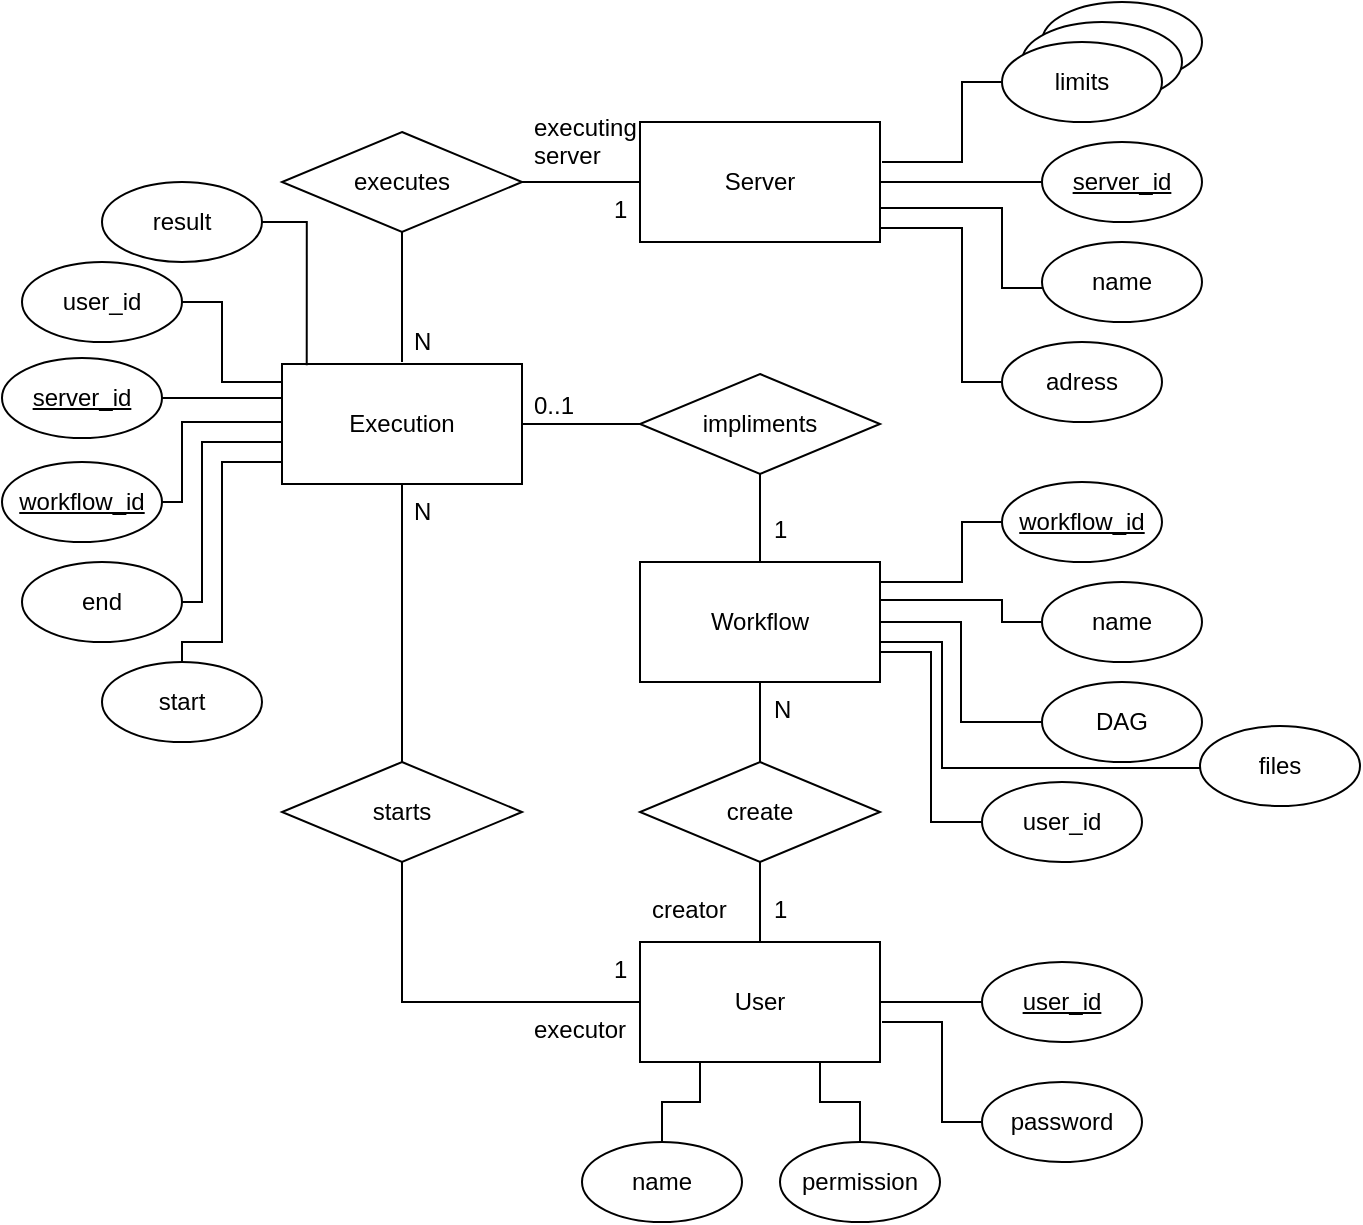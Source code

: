 <mxfile version="15.9.4" type="device"><diagram id="R2lEEEUBdFMjLlhIrx00" name="Page-1"><mxGraphModel dx="1052" dy="706" grid="1" gridSize="10" guides="1" tooltips="1" connect="1" arrows="1" fold="1" page="1" pageScale="1" pageWidth="850" pageHeight="1100" background="none" math="0" shadow="0" extFonts="Permanent Marker^https://fonts.googleapis.com/css?family=Permanent+Marker"><root><mxCell id="0"/><mxCell id="1" parent="0"/><mxCell id="A2w-pQ9t_3ra4QmnTW0P-41" style="edgeStyle=orthogonalEdgeStyle;rounded=0;orthogonalLoop=1;jettySize=auto;html=1;entryX=0.5;entryY=1;entryDx=0;entryDy=0;endArrow=none;endFill=0;targetPerimeterSpacing=0;" parent="1" source="A2w-pQ9t_3ra4QmnTW0P-2" target="A2w-pQ9t_3ra4QmnTW0P-37" edge="1"><mxGeometry relative="1" as="geometry"/></mxCell><mxCell id="A2w-pQ9t_3ra4QmnTW0P-2" value="User" style="rounded=0;whiteSpace=wrap;html=1;" parent="1" vertex="1"><mxGeometry x="359" y="520" width="120" height="60" as="geometry"/></mxCell><mxCell id="A2w-pQ9t_3ra4QmnTW0P-3" value="Server" style="rounded=0;whiteSpace=wrap;html=1;" parent="1" vertex="1"><mxGeometry x="359" y="110" width="120" height="60" as="geometry"/></mxCell><mxCell id="A2w-pQ9t_3ra4QmnTW0P-42" style="edgeStyle=orthogonalEdgeStyle;rounded=0;orthogonalLoop=1;jettySize=auto;html=1;entryX=0.5;entryY=0;entryDx=0;entryDy=0;endArrow=none;endFill=0;" parent="1" source="A2w-pQ9t_3ra4QmnTW0P-4" target="A2w-pQ9t_3ra4QmnTW0P-37" edge="1"><mxGeometry relative="1" as="geometry"/></mxCell><mxCell id="A2w-pQ9t_3ra4QmnTW0P-4" value="Workflow" style="rounded=0;whiteSpace=wrap;html=1;" parent="1" vertex="1"><mxGeometry x="359" y="330" width="120" height="60" as="geometry"/></mxCell><mxCell id="A2w-pQ9t_3ra4QmnTW0P-21" style="edgeStyle=orthogonalEdgeStyle;rounded=0;orthogonalLoop=1;jettySize=auto;html=1;entryX=1;entryY=0.5;entryDx=0;entryDy=0;endArrow=none;endFill=0;" parent="1" source="A2w-pQ9t_3ra4QmnTW0P-12" target="A2w-pQ9t_3ra4QmnTW0P-3" edge="1"><mxGeometry relative="1" as="geometry"><Array as="points"><mxPoint x="510" y="140"/><mxPoint x="510" y="140"/></Array></mxGeometry></mxCell><mxCell id="A2w-pQ9t_3ra4QmnTW0P-12" value="&lt;u&gt;server_id&lt;/u&gt;" style="ellipse;whiteSpace=wrap;html=1;glass=0;" parent="1" vertex="1"><mxGeometry x="560" y="120" width="80" height="40" as="geometry"/></mxCell><mxCell id="A2w-pQ9t_3ra4QmnTW0P-13" value="&lt;div&gt;limits&lt;/div&gt;" style="ellipse;whiteSpace=wrap;html=1;glass=0;" parent="1" vertex="1"><mxGeometry x="560" y="50" width="80" height="40" as="geometry"/></mxCell><mxCell id="A2w-pQ9t_3ra4QmnTW0P-22" style="edgeStyle=orthogonalEdgeStyle;rounded=0;orthogonalLoop=1;jettySize=auto;html=1;endArrow=none;endFill=0;" parent="1" edge="1"><mxGeometry relative="1" as="geometry"><mxPoint x="560" y="193" as="sourcePoint"/><mxPoint x="500" y="153" as="targetPoint"/><Array as="points"><mxPoint x="540" y="193"/><mxPoint x="540" y="153"/><mxPoint x="479" y="153"/></Array></mxGeometry></mxCell><mxCell id="A2w-pQ9t_3ra4QmnTW0P-14" value="name" style="ellipse;whiteSpace=wrap;html=1;glass=0;" parent="1" vertex="1"><mxGeometry x="560" y="170" width="80" height="40" as="geometry"/></mxCell><mxCell id="A2w-pQ9t_3ra4QmnTW0P-23" style="edgeStyle=orthogonalEdgeStyle;rounded=0;orthogonalLoop=1;jettySize=auto;html=1;entryX=1;entryY=0.883;entryDx=0;entryDy=0;entryPerimeter=0;endArrow=none;endFill=0;" parent="1" source="A2w-pQ9t_3ra4QmnTW0P-15" target="A2w-pQ9t_3ra4QmnTW0P-3" edge="1"><mxGeometry relative="1" as="geometry"><Array as="points"><mxPoint x="520" y="240"/><mxPoint x="520" y="163"/></Array></mxGeometry></mxCell><mxCell id="A2w-pQ9t_3ra4QmnTW0P-15" value="adress" style="ellipse;whiteSpace=wrap;html=1;glass=0;" parent="1" vertex="1"><mxGeometry x="540" y="220" width="80" height="40" as="geometry"/></mxCell><mxCell id="A2w-pQ9t_3ra4QmnTW0P-17" value="&lt;div&gt;limits&lt;/div&gt;" style="ellipse;whiteSpace=wrap;html=1;glass=0;" parent="1" vertex="1"><mxGeometry x="550" y="60" width="80" height="40" as="geometry"/></mxCell><mxCell id="A2w-pQ9t_3ra4QmnTW0P-20" style="edgeStyle=orthogonalEdgeStyle;rounded=0;orthogonalLoop=1;jettySize=auto;html=1;endArrow=none;endFill=0;" parent="1" source="A2w-pQ9t_3ra4QmnTW0P-18" edge="1"><mxGeometry relative="1" as="geometry"><mxPoint x="480" y="130" as="targetPoint"/><Array as="points"><mxPoint x="520" y="90"/><mxPoint x="520" y="130"/><mxPoint x="480" y="130"/></Array></mxGeometry></mxCell><mxCell id="A2w-pQ9t_3ra4QmnTW0P-18" value="&lt;div&gt;limits&lt;/div&gt;" style="ellipse;whiteSpace=wrap;html=1;glass=0;" parent="1" vertex="1"><mxGeometry x="540" y="70" width="80" height="40" as="geometry"/></mxCell><mxCell id="A2w-pQ9t_3ra4QmnTW0P-54" style="edgeStyle=orthogonalEdgeStyle;rounded=0;orthogonalLoop=1;jettySize=auto;html=1;entryX=0.5;entryY=0;entryDx=0;entryDy=0;endArrow=none;endFill=0;targetPerimeterSpacing=0;" parent="1" source="A2w-pQ9t_3ra4QmnTW0P-24" target="A2w-pQ9t_3ra4QmnTW0P-53" edge="1"><mxGeometry relative="1" as="geometry"/></mxCell><mxCell id="A2w-pQ9t_3ra4QmnTW0P-24" value="Execution" style="rounded=0;whiteSpace=wrap;html=1;glass=0;" parent="1" vertex="1"><mxGeometry x="180" y="231" width="120" height="60" as="geometry"/></mxCell><mxCell id="A2w-pQ9t_3ra4QmnTW0P-51" style="edgeStyle=orthogonalEdgeStyle;rounded=0;orthogonalLoop=1;jettySize=auto;html=1;endArrow=none;endFill=0;targetPerimeterSpacing=0;" parent="1" source="A2w-pQ9t_3ra4QmnTW0P-25" edge="1"><mxGeometry relative="1" as="geometry"><mxPoint x="240" y="230" as="targetPoint"/></mxGeometry></mxCell><mxCell id="A2w-pQ9t_3ra4QmnTW0P-52" style="edgeStyle=orthogonalEdgeStyle;rounded=0;orthogonalLoop=1;jettySize=auto;html=1;entryX=0;entryY=0.5;entryDx=0;entryDy=0;endArrow=none;endFill=0;targetPerimeterSpacing=0;" parent="1" source="A2w-pQ9t_3ra4QmnTW0P-25" target="A2w-pQ9t_3ra4QmnTW0P-3" edge="1"><mxGeometry relative="1" as="geometry"/></mxCell><mxCell id="A2w-pQ9t_3ra4QmnTW0P-25" value="executes" style="rhombus;whiteSpace=wrap;html=1;" parent="1" vertex="1"><mxGeometry x="180" y="115" width="120" height="50" as="geometry"/></mxCell><mxCell id="A2w-pQ9t_3ra4QmnTW0P-46" style="edgeStyle=orthogonalEdgeStyle;rounded=0;orthogonalLoop=1;jettySize=auto;html=1;endArrow=none;endFill=0;targetPerimeterSpacing=0;" parent="1" source="A2w-pQ9t_3ra4QmnTW0P-26" edge="1"><mxGeometry relative="1" as="geometry"><mxPoint x="180" y="240" as="targetPoint"/><Array as="points"><mxPoint x="150" y="200"/><mxPoint x="150" y="240"/></Array></mxGeometry></mxCell><mxCell id="A2w-pQ9t_3ra4QmnTW0P-26" value="user_id" style="ellipse;whiteSpace=wrap;html=1;glass=0;" parent="1" vertex="1"><mxGeometry x="50" y="180" width="80" height="40" as="geometry"/></mxCell><mxCell id="A2w-pQ9t_3ra4QmnTW0P-45" style="edgeStyle=orthogonalEdgeStyle;rounded=0;orthogonalLoop=1;jettySize=auto;html=1;endArrow=none;endFill=0;targetPerimeterSpacing=0;" parent="1" source="A2w-pQ9t_3ra4QmnTW0P-27" edge="1"><mxGeometry relative="1" as="geometry"><mxPoint x="180" y="248" as="targetPoint"/></mxGeometry></mxCell><mxCell id="A2w-pQ9t_3ra4QmnTW0P-27" value="&lt;u&gt;server_id&lt;/u&gt;" style="ellipse;whiteSpace=wrap;html=1;glass=0;" parent="1" vertex="1"><mxGeometry x="40" y="228" width="80" height="40" as="geometry"/></mxCell><mxCell id="A2w-pQ9t_3ra4QmnTW0P-44" style="edgeStyle=orthogonalEdgeStyle;rounded=0;orthogonalLoop=1;jettySize=auto;html=1;endArrow=none;endFill=0;targetPerimeterSpacing=0;" parent="1" source="A2w-pQ9t_3ra4QmnTW0P-28" edge="1"><mxGeometry relative="1" as="geometry"><mxPoint x="180" y="260" as="targetPoint"/><Array as="points"><mxPoint x="130" y="300"/><mxPoint x="130" y="260"/></Array></mxGeometry></mxCell><mxCell id="A2w-pQ9t_3ra4QmnTW0P-28" value="&lt;u&gt;workflow_id&lt;/u&gt;" style="ellipse;whiteSpace=wrap;html=1;glass=0;" parent="1" vertex="1"><mxGeometry x="40" y="280" width="80" height="40" as="geometry"/></mxCell><mxCell id="A2w-pQ9t_3ra4QmnTW0P-60" style="edgeStyle=orthogonalEdgeStyle;rounded=0;orthogonalLoop=1;jettySize=auto;html=1;entryX=1;entryY=0.25;entryDx=0;entryDy=0;endArrow=none;endFill=0;targetPerimeterSpacing=0;exitX=0;exitY=0.5;exitDx=0;exitDy=0;" parent="1" source="A2w-pQ9t_3ra4QmnTW0P-29" edge="1"><mxGeometry relative="1" as="geometry"><mxPoint x="560" y="364" as="sourcePoint"/><mxPoint x="479" y="349" as="targetPoint"/><Array as="points"><mxPoint x="540" y="360"/><mxPoint x="540" y="349"/></Array></mxGeometry></mxCell><mxCell id="A2w-pQ9t_3ra4QmnTW0P-29" value="name" style="ellipse;whiteSpace=wrap;html=1;glass=0;" parent="1" vertex="1"><mxGeometry x="560" y="340" width="80" height="40" as="geometry"/></mxCell><mxCell id="A2w-pQ9t_3ra4QmnTW0P-61" style="edgeStyle=orthogonalEdgeStyle;rounded=0;orthogonalLoop=1;jettySize=auto;html=1;entryX=1;entryY=0.5;entryDx=0;entryDy=0;endArrow=none;endFill=0;targetPerimeterSpacing=0;" parent="1" source="A2w-pQ9t_3ra4QmnTW0P-30" target="A2w-pQ9t_3ra4QmnTW0P-4" edge="1"><mxGeometry relative="1" as="geometry"/></mxCell><mxCell id="A2w-pQ9t_3ra4QmnTW0P-30" value="DAG" style="ellipse;whiteSpace=wrap;html=1;glass=0;" parent="1" vertex="1"><mxGeometry x="560" y="390" width="80" height="40" as="geometry"/></mxCell><mxCell id="A2w-pQ9t_3ra4QmnTW0P-47" style="edgeStyle=orthogonalEdgeStyle;rounded=0;orthogonalLoop=1;jettySize=auto;html=1;endArrow=none;endFill=0;targetPerimeterSpacing=0;exitX=0.5;exitY=0;exitDx=0;exitDy=0;" parent="1" source="A2w-pQ9t_3ra4QmnTW0P-31" edge="1"><mxGeometry relative="1" as="geometry"><mxPoint x="180" y="280" as="targetPoint"/><Array as="points"><mxPoint x="130" y="370"/><mxPoint x="150" y="370"/><mxPoint x="150" y="280"/></Array></mxGeometry></mxCell><mxCell id="A2w-pQ9t_3ra4QmnTW0P-31" value="start" style="ellipse;whiteSpace=wrap;html=1;glass=0;" parent="1" vertex="1"><mxGeometry x="90" y="380" width="80" height="40" as="geometry"/></mxCell><mxCell id="A2w-pQ9t_3ra4QmnTW0P-43" style="edgeStyle=orthogonalEdgeStyle;rounded=0;orthogonalLoop=1;jettySize=auto;html=1;entryX=0;entryY=0.75;entryDx=0;entryDy=0;endArrow=none;endFill=0;targetPerimeterSpacing=0;" parent="1" edge="1"><mxGeometry relative="1" as="geometry"><mxPoint x="130" y="350" as="sourcePoint"/><mxPoint x="180" y="270" as="targetPoint"/><Array as="points"><mxPoint x="140" y="350"/><mxPoint x="140" y="270"/></Array></mxGeometry></mxCell><mxCell id="A2w-pQ9t_3ra4QmnTW0P-32" value="end" style="ellipse;whiteSpace=wrap;html=1;glass=0;" parent="1" vertex="1"><mxGeometry x="50" y="330" width="80" height="40" as="geometry"/></mxCell><mxCell id="A2w-pQ9t_3ra4QmnTW0P-59" style="edgeStyle=orthogonalEdgeStyle;rounded=0;orthogonalLoop=1;jettySize=auto;html=1;entryX=1;entryY=0;entryDx=0;entryDy=0;endArrow=none;endFill=0;targetPerimeterSpacing=0;" parent="1" source="A2w-pQ9t_3ra4QmnTW0P-33" target="A2w-pQ9t_3ra4QmnTW0P-4" edge="1"><mxGeometry relative="1" as="geometry"><Array as="points"><mxPoint x="520" y="310"/><mxPoint x="520" y="340"/><mxPoint x="479" y="340"/></Array></mxGeometry></mxCell><mxCell id="A2w-pQ9t_3ra4QmnTW0P-33" value="&lt;u&gt;workflow_id&lt;/u&gt;" style="ellipse;whiteSpace=wrap;html=1;glass=0;" parent="1" vertex="1"><mxGeometry x="540" y="290" width="80" height="40" as="geometry"/></mxCell><mxCell id="A2w-pQ9t_3ra4QmnTW0P-63" style="edgeStyle=orthogonalEdgeStyle;rounded=0;orthogonalLoop=1;jettySize=auto;html=1;entryX=1;entryY=0.75;entryDx=0;entryDy=0;endArrow=none;endFill=0;targetPerimeterSpacing=0;" parent="1" source="A2w-pQ9t_3ra4QmnTW0P-34" target="A2w-pQ9t_3ra4QmnTW0P-4" edge="1"><mxGeometry relative="1" as="geometry"/></mxCell><mxCell id="A2w-pQ9t_3ra4QmnTW0P-34" value="user_id" style="ellipse;whiteSpace=wrap;html=1;glass=0;" parent="1" vertex="1"><mxGeometry x="530" y="440" width="80" height="40" as="geometry"/></mxCell><mxCell id="A2w-pQ9t_3ra4QmnTW0P-58" style="edgeStyle=orthogonalEdgeStyle;rounded=0;orthogonalLoop=1;jettySize=auto;html=1;entryX=1;entryY=0.5;entryDx=0;entryDy=0;endArrow=none;endFill=0;targetPerimeterSpacing=0;" parent="1" source="A2w-pQ9t_3ra4QmnTW0P-35" target="A2w-pQ9t_3ra4QmnTW0P-2" edge="1"><mxGeometry relative="1" as="geometry"/></mxCell><mxCell id="A2w-pQ9t_3ra4QmnTW0P-35" value="&lt;u&gt;user_id&lt;/u&gt;" style="ellipse;whiteSpace=wrap;html=1;glass=0;" parent="1" vertex="1"><mxGeometry x="530" y="530" width="80" height="40" as="geometry"/></mxCell><mxCell id="A2w-pQ9t_3ra4QmnTW0P-56" style="edgeStyle=orthogonalEdgeStyle;rounded=0;orthogonalLoop=1;jettySize=auto;html=1;entryX=0.25;entryY=1;entryDx=0;entryDy=0;endArrow=none;endFill=0;targetPerimeterSpacing=0;" parent="1" source="A2w-pQ9t_3ra4QmnTW0P-36" target="A2w-pQ9t_3ra4QmnTW0P-2" edge="1"><mxGeometry relative="1" as="geometry"/></mxCell><mxCell id="A2w-pQ9t_3ra4QmnTW0P-36" value="name" style="ellipse;whiteSpace=wrap;html=1;glass=0;" parent="1" vertex="1"><mxGeometry x="330" y="620" width="80" height="40" as="geometry"/></mxCell><mxCell id="A2w-pQ9t_3ra4QmnTW0P-37" value="create" style="rhombus;whiteSpace=wrap;html=1;" parent="1" vertex="1"><mxGeometry x="359" y="430" width="120" height="50" as="geometry"/></mxCell><mxCell id="A2w-pQ9t_3ra4QmnTW0P-48" style="edgeStyle=orthogonalEdgeStyle;rounded=0;orthogonalLoop=1;jettySize=auto;html=1;endArrow=none;endFill=0;targetPerimeterSpacing=0;" parent="1" source="A2w-pQ9t_3ra4QmnTW0P-38" target="A2w-pQ9t_3ra4QmnTW0P-24" edge="1"><mxGeometry relative="1" as="geometry"/></mxCell><mxCell id="A2w-pQ9t_3ra4QmnTW0P-49" style="edgeStyle=orthogonalEdgeStyle;rounded=0;orthogonalLoop=1;jettySize=auto;html=1;entryX=0.5;entryY=0;entryDx=0;entryDy=0;endArrow=none;endFill=0;targetPerimeterSpacing=0;" parent="1" source="A2w-pQ9t_3ra4QmnTW0P-38" target="A2w-pQ9t_3ra4QmnTW0P-4" edge="1"><mxGeometry relative="1" as="geometry"/></mxCell><mxCell id="A2w-pQ9t_3ra4QmnTW0P-38" value="impliments" style="rhombus;whiteSpace=wrap;html=1;" parent="1" vertex="1"><mxGeometry x="359" y="236" width="120" height="50" as="geometry"/></mxCell><mxCell id="A2w-pQ9t_3ra4QmnTW0P-57" style="edgeStyle=orthogonalEdgeStyle;rounded=0;orthogonalLoop=1;jettySize=auto;html=1;entryX=0.75;entryY=1;entryDx=0;entryDy=0;endArrow=none;endFill=0;targetPerimeterSpacing=0;" parent="1" source="A2w-pQ9t_3ra4QmnTW0P-40" target="A2w-pQ9t_3ra4QmnTW0P-2" edge="1"><mxGeometry relative="1" as="geometry"/></mxCell><mxCell id="A2w-pQ9t_3ra4QmnTW0P-40" value="permission" style="ellipse;whiteSpace=wrap;html=1;glass=0;" parent="1" vertex="1"><mxGeometry x="429" y="620" width="80" height="40" as="geometry"/></mxCell><mxCell id="A2w-pQ9t_3ra4QmnTW0P-55" style="edgeStyle=orthogonalEdgeStyle;rounded=0;orthogonalLoop=1;jettySize=auto;html=1;entryX=0;entryY=0.5;entryDx=0;entryDy=0;endArrow=none;endFill=0;targetPerimeterSpacing=0;" parent="1" source="A2w-pQ9t_3ra4QmnTW0P-53" target="A2w-pQ9t_3ra4QmnTW0P-2" edge="1"><mxGeometry relative="1" as="geometry"><Array as="points"><mxPoint x="240" y="550"/></Array></mxGeometry></mxCell><mxCell id="A2w-pQ9t_3ra4QmnTW0P-53" value="starts" style="rhombus;whiteSpace=wrap;html=1;" parent="1" vertex="1"><mxGeometry x="180" y="430" width="120" height="50" as="geometry"/></mxCell><mxCell id="A2w-pQ9t_3ra4QmnTW0P-65" style="edgeStyle=orthogonalEdgeStyle;rounded=0;orthogonalLoop=1;jettySize=auto;html=1;entryX=1;entryY=0.75;entryDx=0;entryDy=0;endArrow=none;endFill=0;targetPerimeterSpacing=0;" parent="1" source="A2w-pQ9t_3ra4QmnTW0P-64" target="A2w-pQ9t_3ra4QmnTW0P-4" edge="1"><mxGeometry relative="1" as="geometry"><Array as="points"><mxPoint x="510" y="433"/><mxPoint x="510" y="370"/><mxPoint x="479" y="370"/></Array></mxGeometry></mxCell><mxCell id="A2w-pQ9t_3ra4QmnTW0P-64" value="&lt;div&gt;files&lt;/div&gt;" style="ellipse;whiteSpace=wrap;html=1;glass=0;" parent="1" vertex="1"><mxGeometry x="639" y="412" width="80" height="40" as="geometry"/></mxCell><mxCell id="A2w-pQ9t_3ra4QmnTW0P-67" style="edgeStyle=orthogonalEdgeStyle;rounded=0;orthogonalLoop=1;jettySize=auto;html=1;entryX=0.103;entryY=0.01;entryDx=0;entryDy=0;entryPerimeter=0;endArrow=none;endFill=0;targetPerimeterSpacing=0;" parent="1" source="A2w-pQ9t_3ra4QmnTW0P-66" target="A2w-pQ9t_3ra4QmnTW0P-24" edge="1"><mxGeometry relative="1" as="geometry"/></mxCell><mxCell id="A2w-pQ9t_3ra4QmnTW0P-66" value="result" style="ellipse;whiteSpace=wrap;html=1;glass=0;" parent="1" vertex="1"><mxGeometry x="90" y="140" width="80" height="40" as="geometry"/></mxCell><mxCell id="A2w-pQ9t_3ra4QmnTW0P-69" value="1" style="text;strokeColor=none;fillColor=none;spacingLeft=4;spacingRight=4;overflow=hidden;rotatable=0;points=[[0,0.5],[1,0.5]];portConstraint=eastwest;fontSize=12;glass=0;" parent="1" vertex="1"><mxGeometry x="420" y="490" width="40" height="30" as="geometry"/></mxCell><mxCell id="A2w-pQ9t_3ra4QmnTW0P-70" value="N" style="text;strokeColor=none;fillColor=none;spacingLeft=4;spacingRight=4;overflow=hidden;rotatable=0;points=[[0,0.5],[1,0.5]];portConstraint=eastwest;fontSize=12;glass=0;" parent="1" vertex="1"><mxGeometry x="420" y="390" width="40" height="30" as="geometry"/></mxCell><mxCell id="A2w-pQ9t_3ra4QmnTW0P-71" value="1" style="text;strokeColor=none;fillColor=none;spacingLeft=4;spacingRight=4;overflow=hidden;rotatable=0;points=[[0,0.5],[1,0.5]];portConstraint=eastwest;fontSize=12;glass=0;" parent="1" vertex="1"><mxGeometry x="420" y="300" width="40" height="30" as="geometry"/></mxCell><mxCell id="A2w-pQ9t_3ra4QmnTW0P-72" value="0..1" style="text;strokeColor=none;fillColor=none;spacingLeft=4;spacingRight=4;overflow=hidden;rotatable=0;points=[[0,0.5],[1,0.5]];portConstraint=eastwest;fontSize=12;glass=0;" parent="1" vertex="1"><mxGeometry x="300" y="238" width="40" height="30" as="geometry"/></mxCell><mxCell id="A2w-pQ9t_3ra4QmnTW0P-73" value="1" style="text;strokeColor=none;fillColor=none;spacingLeft=4;spacingRight=4;overflow=hidden;rotatable=0;points=[[0,0.5],[1,0.5]];portConstraint=eastwest;fontSize=12;glass=0;" parent="1" vertex="1"><mxGeometry x="340" y="520" width="40" height="30" as="geometry"/></mxCell><mxCell id="A2w-pQ9t_3ra4QmnTW0P-74" value="N" style="text;strokeColor=none;fillColor=none;spacingLeft=4;spacingRight=4;overflow=hidden;rotatable=0;points=[[0,0.5],[1,0.5]];portConstraint=eastwest;fontSize=12;glass=0;" parent="1" vertex="1"><mxGeometry x="240" y="291" width="40" height="30" as="geometry"/></mxCell><mxCell id="A2w-pQ9t_3ra4QmnTW0P-75" value="N" style="text;strokeColor=none;fillColor=none;spacingLeft=4;spacingRight=4;overflow=hidden;rotatable=0;points=[[0,0.5],[1,0.5]];portConstraint=eastwest;fontSize=12;glass=0;" parent="1" vertex="1"><mxGeometry x="240" y="206" width="40" height="30" as="geometry"/></mxCell><mxCell id="A2w-pQ9t_3ra4QmnTW0P-76" value="1" style="text;strokeColor=none;fillColor=none;spacingLeft=4;spacingRight=4;overflow=hidden;rotatable=0;points=[[0,0.5],[1,0.5]];portConstraint=eastwest;fontSize=12;glass=0;" parent="1" vertex="1"><mxGeometry x="340" y="140" width="40" height="30" as="geometry"/></mxCell><mxCell id="A2w-pQ9t_3ra4QmnTW0P-78" value="executor" style="text;strokeColor=none;fillColor=none;spacingLeft=4;spacingRight=4;overflow=hidden;rotatable=0;points=[[0,0.5],[1,0.5]];portConstraint=eastwest;fontSize=12;glass=0;" parent="1" vertex="1"><mxGeometry x="300" y="550" width="60" height="30" as="geometry"/></mxCell><mxCell id="A2w-pQ9t_3ra4QmnTW0P-79" value="creator" style="text;strokeColor=none;fillColor=none;spacingLeft=4;spacingRight=4;overflow=hidden;rotatable=0;points=[[0,0.5],[1,0.5]];portConstraint=eastwest;fontSize=12;glass=0;" parent="1" vertex="1"><mxGeometry x="359" y="490" width="60" height="30" as="geometry"/></mxCell><mxCell id="A2w-pQ9t_3ra4QmnTW0P-81" value="executing&#xA;server&#xA;" style="text;strokeColor=none;fillColor=none;spacingLeft=4;spacingRight=4;overflow=hidden;rotatable=0;points=[[0,0.5],[1,0.5]];portConstraint=eastwest;fontSize=12;glass=0;" parent="1" vertex="1"><mxGeometry x="300" y="99" width="70" height="40" as="geometry"/></mxCell><mxCell id="OyhDAPWzYYzq3DxiSER8-3" style="edgeStyle=orthogonalEdgeStyle;rounded=0;orthogonalLoop=1;jettySize=auto;html=1;endArrow=none;endFill=0;" edge="1" parent="1" source="OyhDAPWzYYzq3DxiSER8-1"><mxGeometry relative="1" as="geometry"><mxPoint x="480" y="560" as="targetPoint"/><Array as="points"><mxPoint x="510" y="610"/><mxPoint x="510" y="560"/></Array></mxGeometry></mxCell><mxCell id="OyhDAPWzYYzq3DxiSER8-1" value="password" style="ellipse;whiteSpace=wrap;html=1;glass=0;" vertex="1" parent="1"><mxGeometry x="530" y="590" width="80" height="40" as="geometry"/></mxCell></root></mxGraphModel></diagram></mxfile>